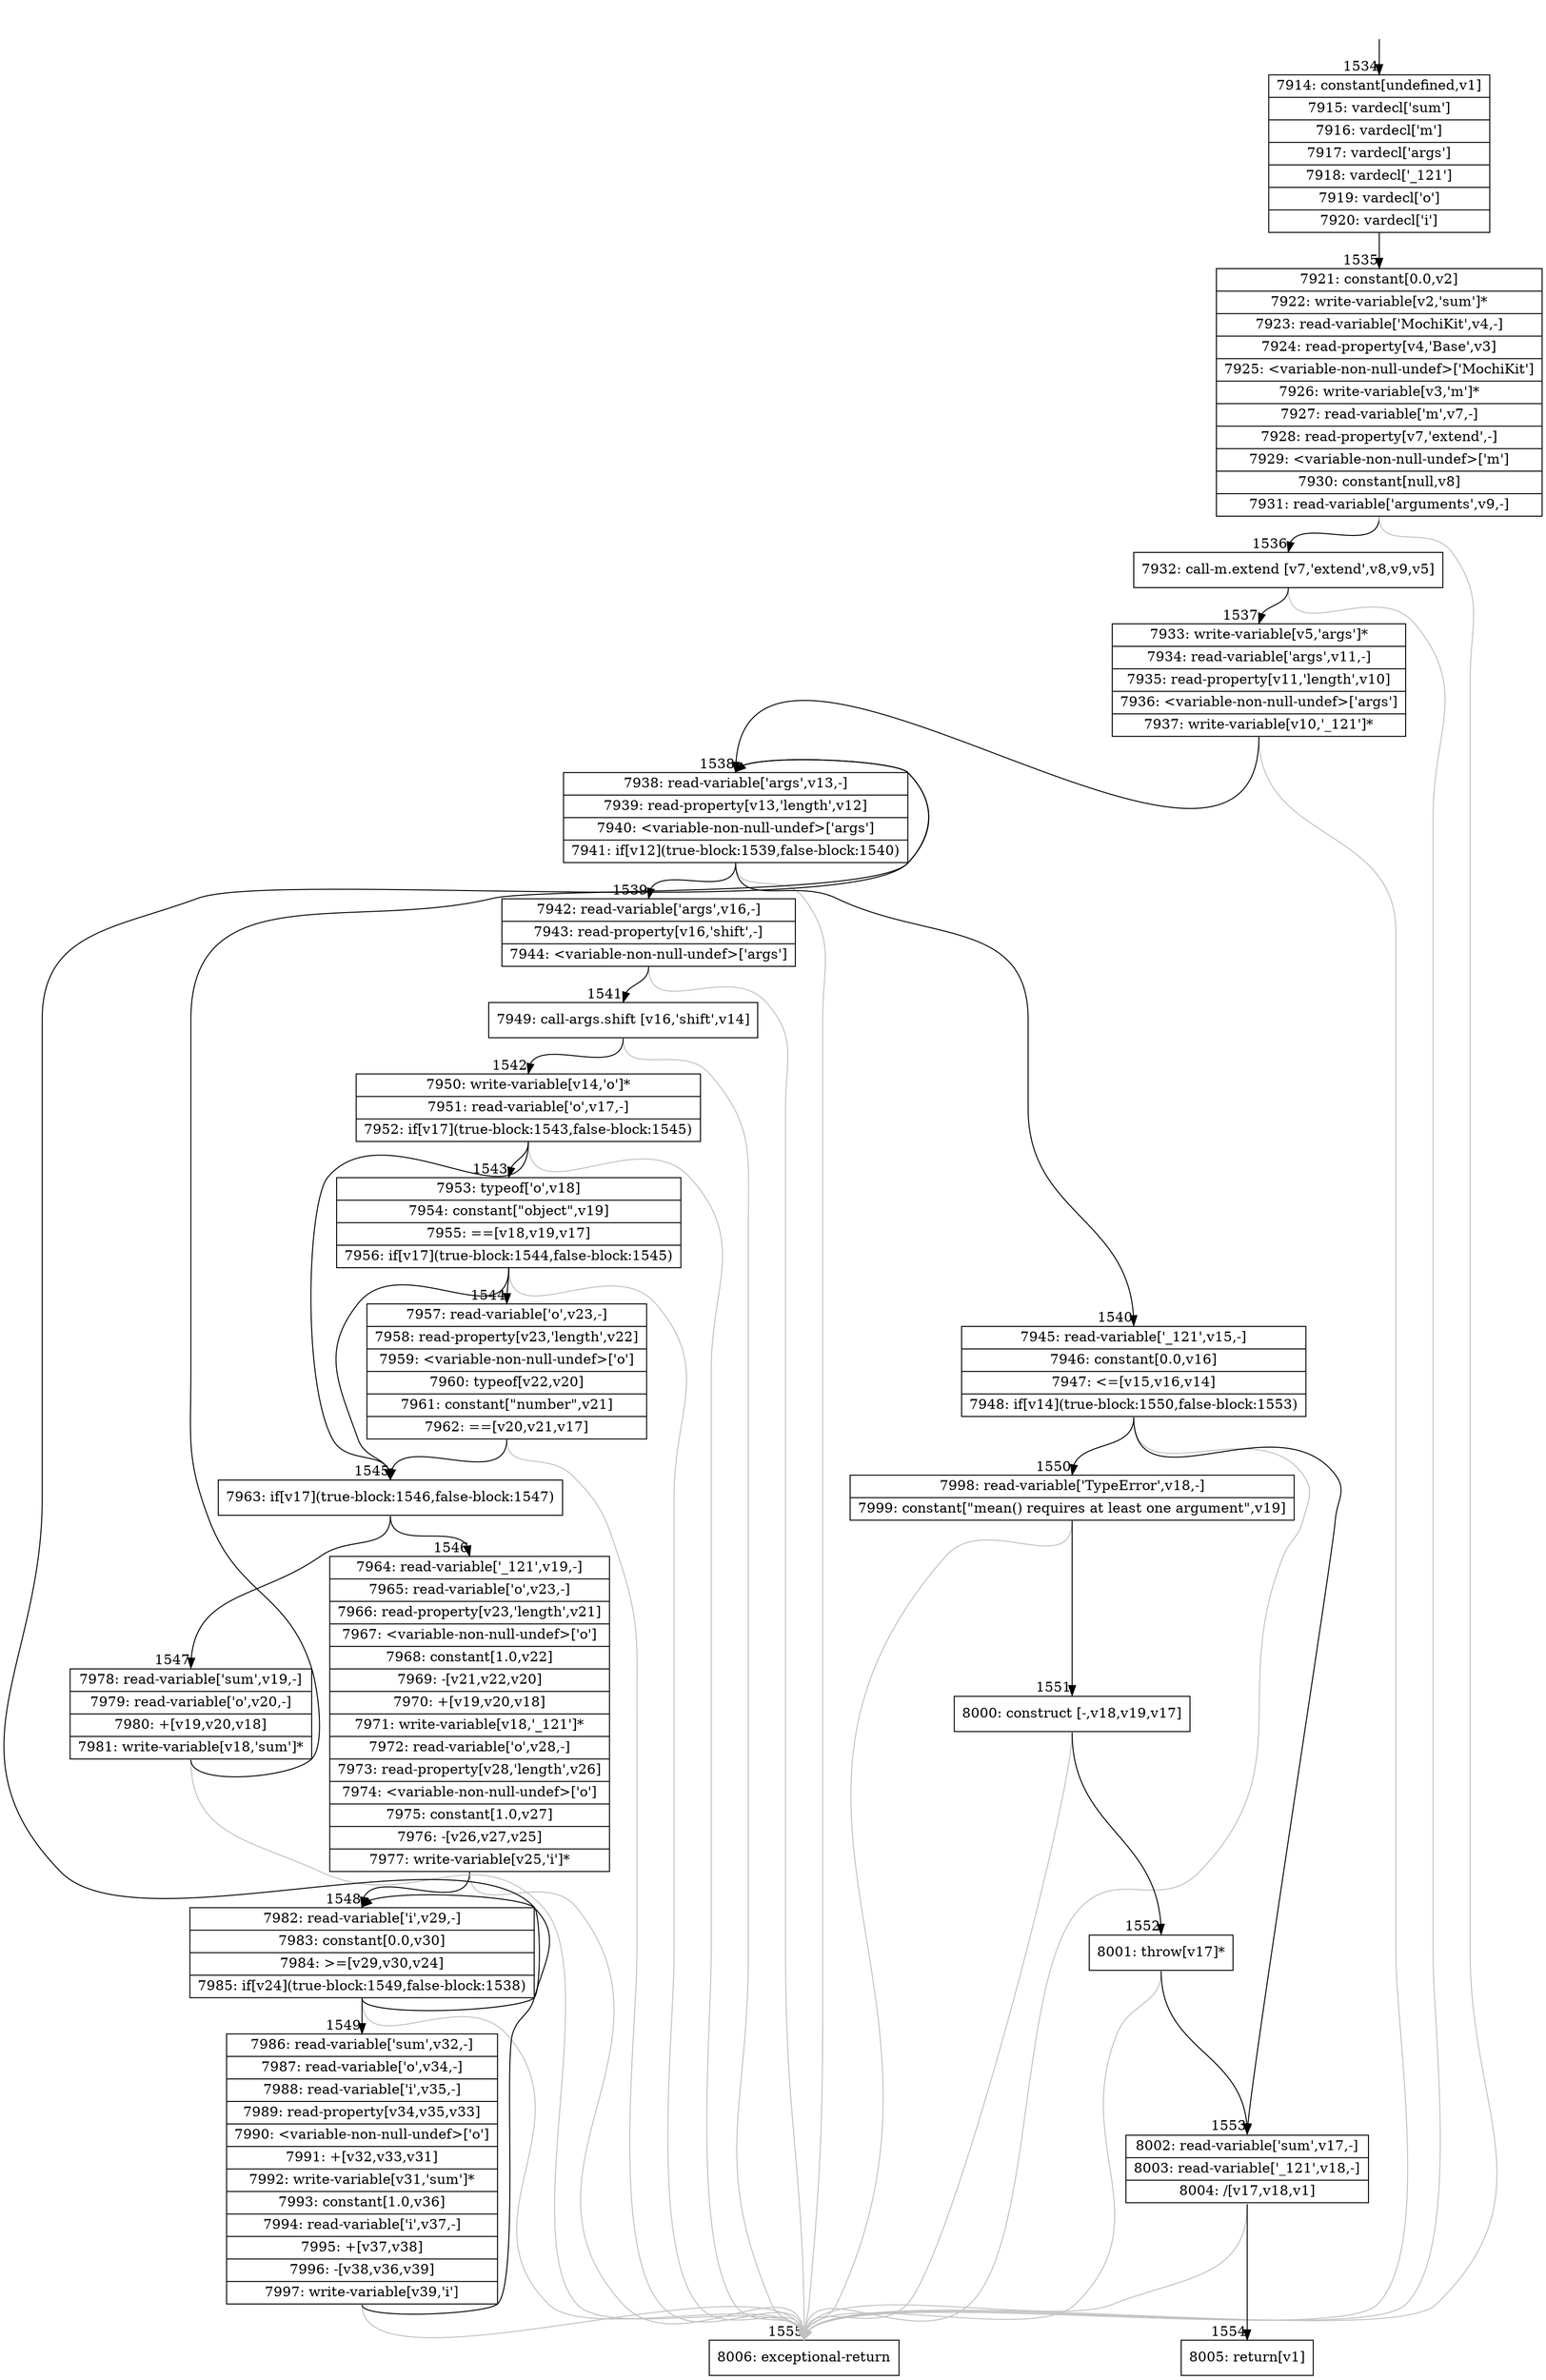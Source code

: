 digraph {
rankdir="TD"
BB_entry107[shape=none,label=""];
BB_entry107 -> BB1534 [tailport=s, headport=n, headlabel="    1534"]
BB1534 [shape=record label="{7914: constant[undefined,v1]|7915: vardecl['sum']|7916: vardecl['m']|7917: vardecl['args']|7918: vardecl['_121']|7919: vardecl['o']|7920: vardecl['i']}" ] 
BB1534 -> BB1535 [tailport=s, headport=n, headlabel="      1535"]
BB1535 [shape=record label="{7921: constant[0.0,v2]|7922: write-variable[v2,'sum']*|7923: read-variable['MochiKit',v4,-]|7924: read-property[v4,'Base',v3]|7925: \<variable-non-null-undef\>['MochiKit']|7926: write-variable[v3,'m']*|7927: read-variable['m',v7,-]|7928: read-property[v7,'extend',-]|7929: \<variable-non-null-undef\>['m']|7930: constant[null,v8]|7931: read-variable['arguments',v9,-]}" ] 
BB1535 -> BB1536 [tailport=s, headport=n, headlabel="      1536"]
BB1535 -> BB1555 [tailport=s, headport=n, color=gray, headlabel="      1555"]
BB1536 [shape=record label="{7932: call-m.extend [v7,'extend',v8,v9,v5]}" ] 
BB1536 -> BB1537 [tailport=s, headport=n, headlabel="      1537"]
BB1536 -> BB1555 [tailport=s, headport=n, color=gray]
BB1537 [shape=record label="{7933: write-variable[v5,'args']*|7934: read-variable['args',v11,-]|7935: read-property[v11,'length',v10]|7936: \<variable-non-null-undef\>['args']|7937: write-variable[v10,'_121']*}" ] 
BB1537 -> BB1538 [tailport=s, headport=n, headlabel="      1538"]
BB1537 -> BB1555 [tailport=s, headport=n, color=gray]
BB1538 [shape=record label="{7938: read-variable['args',v13,-]|7939: read-property[v13,'length',v12]|7940: \<variable-non-null-undef\>['args']|7941: if[v12](true-block:1539,false-block:1540)}" ] 
BB1538 -> BB1539 [tailport=s, headport=n, headlabel="      1539"]
BB1538 -> BB1540 [tailport=s, headport=n, headlabel="      1540"]
BB1538 -> BB1555 [tailport=s, headport=n, color=gray]
BB1539 [shape=record label="{7942: read-variable['args',v16,-]|7943: read-property[v16,'shift',-]|7944: \<variable-non-null-undef\>['args']}" ] 
BB1539 -> BB1541 [tailport=s, headport=n, headlabel="      1541"]
BB1539 -> BB1555 [tailport=s, headport=n, color=gray]
BB1540 [shape=record label="{7945: read-variable['_121',v15,-]|7946: constant[0.0,v16]|7947: \<=[v15,v16,v14]|7948: if[v14](true-block:1550,false-block:1553)}" ] 
BB1540 -> BB1550 [tailport=s, headport=n, headlabel="      1550"]
BB1540 -> BB1553 [tailport=s, headport=n, headlabel="      1553"]
BB1540 -> BB1555 [tailport=s, headport=n, color=gray]
BB1541 [shape=record label="{7949: call-args.shift [v16,'shift',v14]}" ] 
BB1541 -> BB1542 [tailport=s, headport=n, headlabel="      1542"]
BB1541 -> BB1555 [tailport=s, headport=n, color=gray]
BB1542 [shape=record label="{7950: write-variable[v14,'o']*|7951: read-variable['o',v17,-]|7952: if[v17](true-block:1543,false-block:1545)}" ] 
BB1542 -> BB1545 [tailport=s, headport=n, headlabel="      1545"]
BB1542 -> BB1543 [tailport=s, headport=n, headlabel="      1543"]
BB1542 -> BB1555 [tailport=s, headport=n, color=gray]
BB1543 [shape=record label="{7953: typeof['o',v18]|7954: constant[\"object\",v19]|7955: ==[v18,v19,v17]|7956: if[v17](true-block:1544,false-block:1545)}" ] 
BB1543 -> BB1545 [tailport=s, headport=n]
BB1543 -> BB1544 [tailport=s, headport=n, headlabel="      1544"]
BB1543 -> BB1555 [tailport=s, headport=n, color=gray]
BB1544 [shape=record label="{7957: read-variable['o',v23,-]|7958: read-property[v23,'length',v22]|7959: \<variable-non-null-undef\>['o']|7960: typeof[v22,v20]|7961: constant[\"number\",v21]|7962: ==[v20,v21,v17]}" ] 
BB1544 -> BB1545 [tailport=s, headport=n]
BB1544 -> BB1555 [tailport=s, headport=n, color=gray]
BB1545 [shape=record label="{7963: if[v17](true-block:1546,false-block:1547)}" ] 
BB1545 -> BB1546 [tailport=s, headport=n, headlabel="      1546"]
BB1545 -> BB1547 [tailport=s, headport=n, headlabel="      1547"]
BB1546 [shape=record label="{7964: read-variable['_121',v19,-]|7965: read-variable['o',v23,-]|7966: read-property[v23,'length',v21]|7967: \<variable-non-null-undef\>['o']|7968: constant[1.0,v22]|7969: -[v21,v22,v20]|7970: +[v19,v20,v18]|7971: write-variable[v18,'_121']*|7972: read-variable['o',v28,-]|7973: read-property[v28,'length',v26]|7974: \<variable-non-null-undef\>['o']|7975: constant[1.0,v27]|7976: -[v26,v27,v25]|7977: write-variable[v25,'i']*}" ] 
BB1546 -> BB1548 [tailport=s, headport=n, headlabel="      1548"]
BB1546 -> BB1555 [tailport=s, headport=n, color=gray]
BB1547 [shape=record label="{7978: read-variable['sum',v19,-]|7979: read-variable['o',v20,-]|7980: +[v19,v20,v18]|7981: write-variable[v18,'sum']*}" ] 
BB1547 -> BB1538 [tailport=s, headport=n]
BB1547 -> BB1555 [tailport=s, headport=n, color=gray]
BB1548 [shape=record label="{7982: read-variable['i',v29,-]|7983: constant[0.0,v30]|7984: \>=[v29,v30,v24]|7985: if[v24](true-block:1549,false-block:1538)}" ] 
BB1548 -> BB1549 [tailport=s, headport=n, headlabel="      1549"]
BB1548 -> BB1538 [tailport=s, headport=n]
BB1548 -> BB1555 [tailport=s, headport=n, color=gray]
BB1549 [shape=record label="{7986: read-variable['sum',v32,-]|7987: read-variable['o',v34,-]|7988: read-variable['i',v35,-]|7989: read-property[v34,v35,v33]|7990: \<variable-non-null-undef\>['o']|7991: +[v32,v33,v31]|7992: write-variable[v31,'sum']*|7993: constant[1.0,v36]|7994: read-variable['i',v37,-]|7995: +[v37,v38]|7996: -[v38,v36,v39]|7997: write-variable[v39,'i']}" ] 
BB1549 -> BB1548 [tailport=s, headport=n]
BB1549 -> BB1555 [tailport=s, headport=n, color=gray]
BB1550 [shape=record label="{7998: read-variable['TypeError',v18,-]|7999: constant[\"mean() requires at least one argument\",v19]}" ] 
BB1550 -> BB1551 [tailport=s, headport=n, headlabel="      1551"]
BB1550 -> BB1555 [tailport=s, headport=n, color=gray]
BB1551 [shape=record label="{8000: construct [-,v18,v19,v17]}" ] 
BB1551 -> BB1552 [tailport=s, headport=n, headlabel="      1552"]
BB1551 -> BB1555 [tailport=s, headport=n, color=gray]
BB1552 [shape=record label="{8001: throw[v17]*}" ] 
BB1552 -> BB1553 [tailport=s, headport=n]
BB1552 -> BB1555 [tailport=s, headport=n, color=gray]
BB1553 [shape=record label="{8002: read-variable['sum',v17,-]|8003: read-variable['_121',v18,-]|8004: /[v17,v18,v1]}" ] 
BB1553 -> BB1554 [tailport=s, headport=n, headlabel="      1554"]
BB1553 -> BB1555 [tailport=s, headport=n, color=gray]
BB1554 [shape=record label="{8005: return[v1]}" ] 
BB1555 [shape=record label="{8006: exceptional-return}" ] 
//#$~ 871
}
